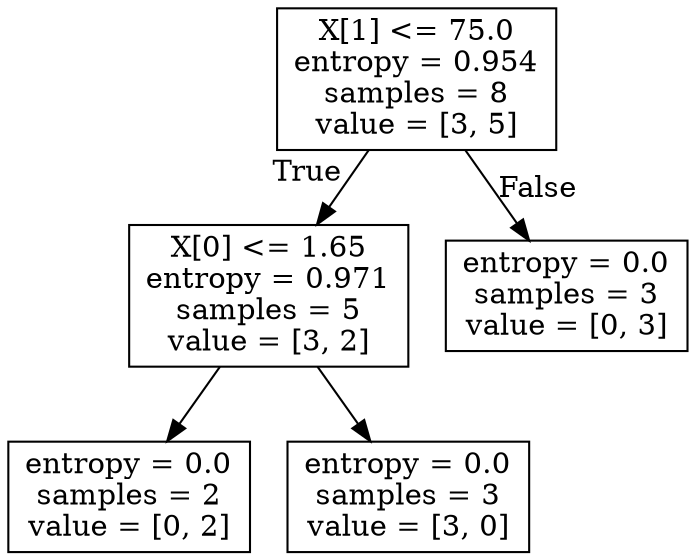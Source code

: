 digraph Tree {
node [shape=box] ;
0 [label="X[1] <= 75.0\nentropy = 0.954\nsamples = 8\nvalue = [3, 5]"] ;
1 [label="X[0] <= 1.65\nentropy = 0.971\nsamples = 5\nvalue = [3, 2]"] ;
0 -> 1 [labeldistance=2.5, labelangle=45, headlabel="True"] ;
2 [label="entropy = 0.0\nsamples = 2\nvalue = [0, 2]"] ;
1 -> 2 ;
3 [label="entropy = 0.0\nsamples = 3\nvalue = [3, 0]"] ;
1 -> 3 ;
4 [label="entropy = 0.0\nsamples = 3\nvalue = [0, 3]"] ;
0 -> 4 [labeldistance=2.5, labelangle=-45, headlabel="False"] ;
}